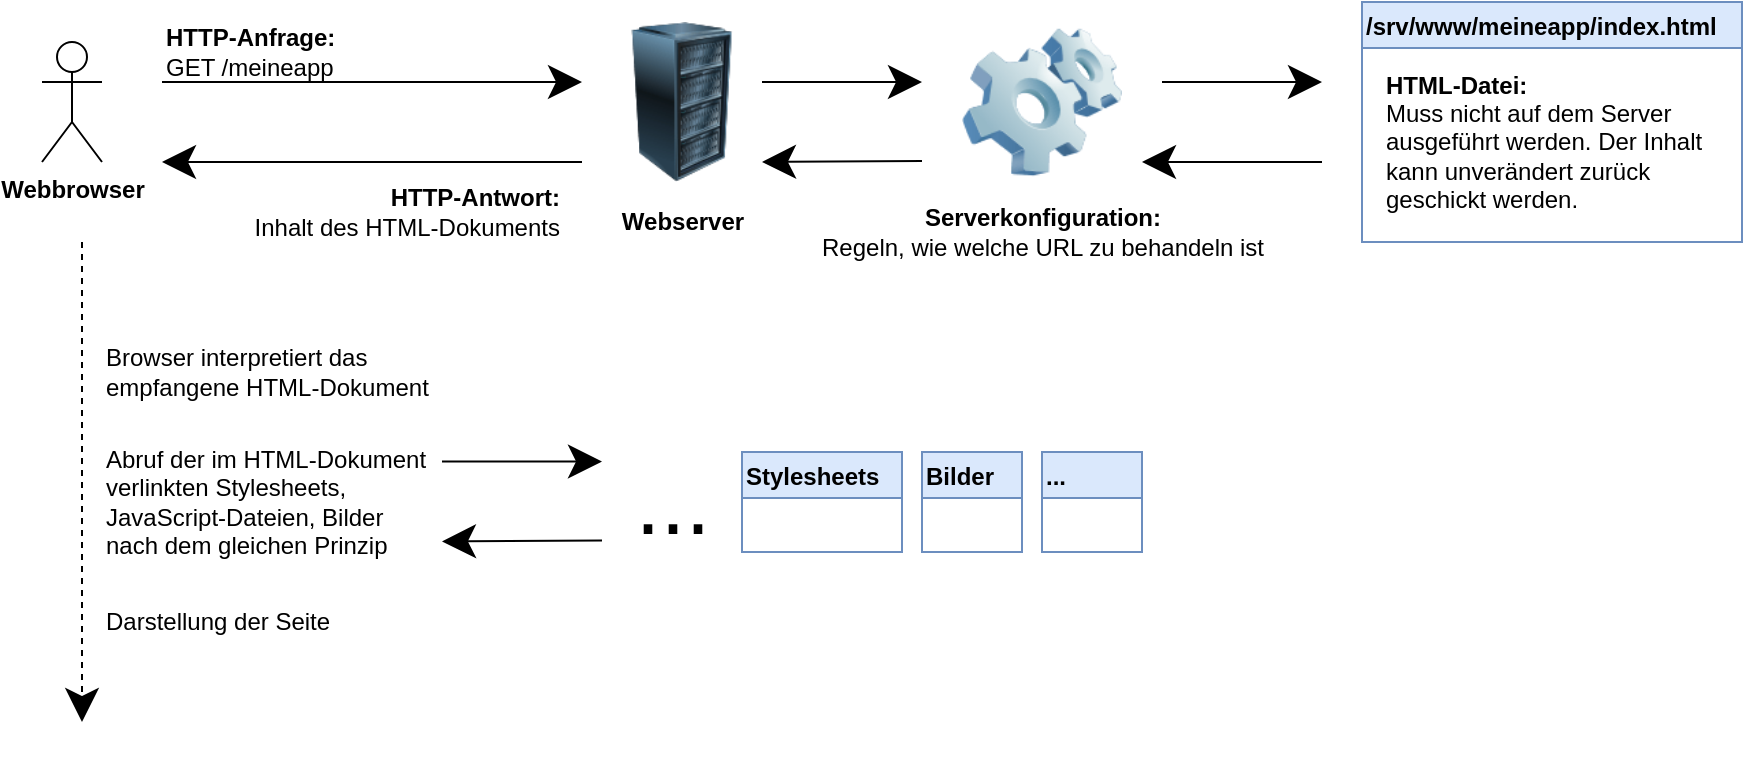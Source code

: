 <mxfile version="15.7.3" type="device" pages="4"><diagram id="6Bi4XaZkh_P6ISd3ASJ_" name="1 Abruf einer statischen Webseite"><mxGraphModel dx="1822" dy="770" grid="1" gridSize="10" guides="1" tooltips="1" connect="1" arrows="1" fold="1" page="0" pageScale="1" pageWidth="827" pageHeight="1169" math="0" shadow="0"><root><mxCell id="0"/><mxCell id="1" parent="0"/><mxCell id="jqC8MexU-MyvFzS2wLAM-1" value="&lt;b&gt;Webbrowser&lt;/b&gt;" style="shape=umlActor;verticalLabelPosition=bottom;verticalAlign=top;html=1;outlineConnect=0;hachureGap=4;pointerEvents=0;" parent="1" vertex="1"><mxGeometry x="-60" y="260" width="30" height="60" as="geometry"/></mxCell><mxCell id="jqC8MexU-MyvFzS2wLAM-3" value="" style="endArrow=classic;html=1;startSize=14;endSize=14;sourcePerimeterSpacing=8;targetPerimeterSpacing=8;" parent="1" edge="1"><mxGeometry width="50" height="50" relative="1" as="geometry"><mxPoint y="280" as="sourcePoint"/><mxPoint x="210" y="280" as="targetPoint"/></mxGeometry></mxCell><mxCell id="jqC8MexU-MyvFzS2wLAM-4" value="&lt;div&gt;&lt;b&gt;HTTP-Anfrage:&lt;/b&gt;&lt;/div&gt;&lt;div&gt;GET /meineapp&lt;br&gt;&lt;/div&gt;" style="text;html=1;align=left;verticalAlign=middle;resizable=0;points=[];autosize=1;strokeColor=none;fillColor=none;" parent="1" vertex="1"><mxGeometry y="250" width="100" height="30" as="geometry"/></mxCell><mxCell id="jqC8MexU-MyvFzS2wLAM-6" value="" style="image;html=1;image=img/lib/clip_art/computers/Server_Rack_128x128.png;hachureGap=4;pointerEvents=0;" parent="1" vertex="1"><mxGeometry x="220" y="250" width="80" height="80" as="geometry"/></mxCell><mxCell id="jqC8MexU-MyvFzS2wLAM-7" value="&lt;b&gt;Webserver&lt;/b&gt;" style="text;html=1;align=center;verticalAlign=middle;resizable=0;points=[];autosize=1;strokeColor=none;fillColor=none;" parent="1" vertex="1"><mxGeometry x="220" y="340" width="80" height="20" as="geometry"/></mxCell><mxCell id="jqC8MexU-MyvFzS2wLAM-8" value="" style="image;html=1;image=img/lib/clip_art/computers/Software_128x128.png;hachureGap=4;pointerEvents=0;align=left;" parent="1" vertex="1"><mxGeometry x="400" y="250" width="80" height="80" as="geometry"/></mxCell><mxCell id="jqC8MexU-MyvFzS2wLAM-9" value="&lt;div&gt;&lt;b&gt;Serverkonfiguration:&lt;/b&gt;&lt;/div&gt;&lt;div&gt;Regeln, wie welche URL zu behandeln ist&lt;br&gt;&lt;/div&gt;" style="text;html=1;align=center;verticalAlign=middle;resizable=0;points=[];autosize=1;strokeColor=none;fillColor=none;" parent="1" vertex="1"><mxGeometry x="320" y="340" width="240" height="30" as="geometry"/></mxCell><mxCell id="jqC8MexU-MyvFzS2wLAM-12" value="/srv/www/meineapp/index.html" style="swimlane;hachureGap=4;pointerEvents=0;align=left;fillColor=#dae8fc;strokeColor=#6c8ebf;collapsible=0;" parent="1" vertex="1"><mxGeometry x="600" y="240" width="190" height="120" as="geometry"/></mxCell><mxCell id="jqC8MexU-MyvFzS2wLAM-13" value="&lt;div&gt;&lt;b&gt;HTML-Datei:&lt;/b&gt;&lt;/div&gt;&lt;div&gt;Muss nicht auf dem Server&lt;/div&gt;&lt;div&gt;ausgeführt werden. Der Inhalt&lt;/div&gt;&lt;div&gt;kann unverändert zurück&lt;/div&gt;&lt;div&gt;geschickt werden.&lt;br&gt; &lt;/div&gt;" style="text;html=1;align=left;verticalAlign=middle;resizable=0;points=[];autosize=1;strokeColor=none;fillColor=none;" parent="jqC8MexU-MyvFzS2wLAM-12" vertex="1"><mxGeometry x="10" y="30" width="170" height="80" as="geometry"/></mxCell><mxCell id="jqC8MexU-MyvFzS2wLAM-14" value="" style="endArrow=classic;html=1;startSize=14;endSize=14;sourcePerimeterSpacing=8;targetPerimeterSpacing=8;" parent="1" edge="1"><mxGeometry width="50" height="50" relative="1" as="geometry"><mxPoint x="500" y="280" as="sourcePoint"/><mxPoint x="580" y="280" as="targetPoint"/></mxGeometry></mxCell><mxCell id="jqC8MexU-MyvFzS2wLAM-15" value="" style="endArrow=classic;html=1;startSize=14;endSize=14;sourcePerimeterSpacing=8;targetPerimeterSpacing=8;" parent="1" edge="1"><mxGeometry width="50" height="50" relative="1" as="geometry"><mxPoint x="580" y="320" as="sourcePoint"/><mxPoint x="490" y="320" as="targetPoint"/></mxGeometry></mxCell><mxCell id="jqC8MexU-MyvFzS2wLAM-16" value="" style="endArrow=classic;html=1;startSize=14;endSize=14;sourcePerimeterSpacing=8;targetPerimeterSpacing=8;" parent="1" edge="1"><mxGeometry width="50" height="50" relative="1" as="geometry"><mxPoint x="380" y="319.5" as="sourcePoint"/><mxPoint x="300" y="320" as="targetPoint"/></mxGeometry></mxCell><mxCell id="jqC8MexU-MyvFzS2wLAM-17" value="" style="endArrow=classic;html=1;startSize=14;endSize=14;sourcePerimeterSpacing=8;targetPerimeterSpacing=8;" parent="1" edge="1"><mxGeometry width="50" height="50" relative="1" as="geometry"><mxPoint x="210" y="320" as="sourcePoint"/><mxPoint y="320" as="targetPoint"/></mxGeometry></mxCell><mxCell id="jqC8MexU-MyvFzS2wLAM-18" value="&lt;div&gt;&lt;b&gt;HTTP-Antwort:&lt;/b&gt;&lt;br&gt;&lt;/div&gt;&lt;div&gt;Inhalt des HTML-Dokuments&lt;br&gt;&lt;/div&gt;" style="text;html=1;align=right;verticalAlign=middle;resizable=0;points=[];autosize=1;strokeColor=none;fillColor=none;" parent="1" vertex="1"><mxGeometry x="30" y="330" width="170" height="30" as="geometry"/></mxCell><mxCell id="1BkDJamxYQdREH6eYMuZ-1" value="" style="endArrow=classic;html=1;startSize=14;endSize=14;sourcePerimeterSpacing=8;targetPerimeterSpacing=8;dashed=1;" parent="1" edge="1"><mxGeometry width="50" height="50" relative="1" as="geometry"><mxPoint x="-40" y="360" as="sourcePoint"/><mxPoint x="-40" y="600" as="targetPoint"/></mxGeometry></mxCell><mxCell id="1BkDJamxYQdREH6eYMuZ-2" value="&lt;div&gt;Browser interpretiert das&lt;/div&gt;&lt;div&gt;empfangene HTML-Dokument&lt;/div&gt;" style="text;html=1;align=left;verticalAlign=middle;resizable=0;points=[];autosize=1;strokeColor=none;fillColor=none;" parent="1" vertex="1"><mxGeometry x="-30" y="410" width="170" height="30" as="geometry"/></mxCell><mxCell id="1BkDJamxYQdREH6eYMuZ-3" value="&lt;div&gt;Abruf der im HTML-Dokument&lt;/div&gt;&lt;div&gt;verlinkten Stylesheets,&lt;/div&gt;&lt;div&gt;JavaScript-Dateien, Bilder&lt;/div&gt;&lt;div&gt;nach dem gleichen Prinzip&lt;br&gt;&lt;/div&gt;" style="text;html=1;align=left;verticalAlign=middle;resizable=0;points=[];autosize=1;strokeColor=none;fillColor=none;" parent="1" vertex="1"><mxGeometry x="-30" y="460" width="170" height="60" as="geometry"/></mxCell><mxCell id="1BkDJamxYQdREH6eYMuZ-4" value="Darstellung der Seite" style="text;html=1;align=left;verticalAlign=middle;resizable=0;points=[];autosize=1;strokeColor=none;fillColor=none;" parent="1" vertex="1"><mxGeometry x="-30" y="540" width="130" height="20" as="geometry"/></mxCell><mxCell id="hoNiyi0gGvOe_K90AY4K-1" value="" style="endArrow=classic;html=1;startSize=14;endSize=14;sourcePerimeterSpacing=8;targetPerimeterSpacing=8;" parent="1" edge="1"><mxGeometry width="50" height="50" relative="1" as="geometry"><mxPoint x="300" y="280" as="sourcePoint"/><mxPoint x="380" y="280" as="targetPoint"/></mxGeometry></mxCell><mxCell id="Brb4juMZ3ZoMcR5l9zbI-1" value="" style="endArrow=classic;html=1;startSize=14;endSize=14;sourcePerimeterSpacing=8;targetPerimeterSpacing=8;" parent="1" edge="1"><mxGeometry width="50" height="50" relative="1" as="geometry"><mxPoint x="140" y="469.75" as="sourcePoint"/><mxPoint x="220" y="469.75" as="targetPoint"/></mxGeometry></mxCell><mxCell id="Brb4juMZ3ZoMcR5l9zbI-2" value="" style="endArrow=classic;html=1;startSize=14;endSize=14;sourcePerimeterSpacing=8;targetPerimeterSpacing=8;" parent="1" edge="1"><mxGeometry width="50" height="50" relative="1" as="geometry"><mxPoint x="220" y="509.25" as="sourcePoint"/><mxPoint x="140" y="509.75" as="targetPoint"/></mxGeometry></mxCell><mxCell id="Brb4juMZ3ZoMcR5l9zbI-3" value="&lt;font style=&quot;font-size: 45px&quot;&gt;...&lt;/font&gt;" style="text;html=1;align=center;verticalAlign=middle;resizable=0;points=[];autosize=1;strokeColor=none;fillColor=none;fontSize=12;fontColor=#000000;" parent="1" vertex="1"><mxGeometry x="230" y="475" width="50" height="30" as="geometry"/></mxCell><mxCell id="Brb4juMZ3ZoMcR5l9zbI-4" value="Stylesheets" style="swimlane;hachureGap=4;pointerEvents=0;align=left;fillColor=#dae8fc;strokeColor=#6c8ebf;collapsible=0;" parent="1" vertex="1"><mxGeometry x="290" y="465" width="80" height="50" as="geometry"/></mxCell><mxCell id="Brb4juMZ3ZoMcR5l9zbI-5" value="Bilder" style="swimlane;hachureGap=4;pointerEvents=0;align=left;fillColor=#dae8fc;strokeColor=#6c8ebf;collapsible=0;" parent="1" vertex="1"><mxGeometry x="380" y="465" width="50" height="50" as="geometry"/></mxCell><mxCell id="KNdse4caLzCBQZjGNC4v-1" value="..." style="swimlane;hachureGap=4;pointerEvents=0;align=left;fillColor=#dae8fc;strokeColor=#6c8ebf;collapsible=0;" parent="1" vertex="1"><mxGeometry x="440" y="465" width="50" height="50" as="geometry"/></mxCell></root></mxGraphModel></diagram><diagram name="2 Serverseitige Webanwendung" id="8ZKHBe3uhrZClAq3aWRI"><mxGraphModel dx="1822" dy="770" grid="1" gridSize="10" guides="1" tooltips="1" connect="1" arrows="1" fold="1" page="0" pageScale="1" pageWidth="827" pageHeight="1169" math="0" shadow="0"><root><mxCell id="5H4udm0Q67ttywEWqrtS-0"/><mxCell id="5H4udm0Q67ttywEWqrtS-1" parent="5H4udm0Q67ttywEWqrtS-0"/><mxCell id="5H4udm0Q67ttywEWqrtS-2" value="&lt;b&gt;Webbrowser&lt;/b&gt;" style="shape=umlActor;verticalLabelPosition=bottom;verticalAlign=top;html=1;outlineConnect=0;hachureGap=4;pointerEvents=0;" parent="5H4udm0Q67ttywEWqrtS-1" vertex="1"><mxGeometry x="-60" y="260" width="30" height="60" as="geometry"/></mxCell><mxCell id="5H4udm0Q67ttywEWqrtS-3" value="" style="endArrow=classic;html=1;startSize=14;endSize=14;sourcePerimeterSpacing=8;targetPerimeterSpacing=8;" parent="5H4udm0Q67ttywEWqrtS-1" edge="1"><mxGeometry width="50" height="50" relative="1" as="geometry"><mxPoint y="280" as="sourcePoint"/><mxPoint x="210" y="280" as="targetPoint"/></mxGeometry></mxCell><mxCell id="5H4udm0Q67ttywEWqrtS-4" value="&lt;div&gt;&lt;b&gt;HTTP-Anfrage:&lt;/b&gt;&lt;/div&gt;&lt;div&gt;GET /meineapp&lt;br&gt;&lt;/div&gt;" style="text;html=1;align=left;verticalAlign=middle;resizable=0;points=[];autosize=1;strokeColor=none;fillColor=none;" parent="5H4udm0Q67ttywEWqrtS-1" vertex="1"><mxGeometry y="250" width="100" height="30" as="geometry"/></mxCell><mxCell id="5H4udm0Q67ttywEWqrtS-5" value="" style="image;html=1;image=img/lib/clip_art/computers/Server_Rack_128x128.png;hachureGap=4;pointerEvents=0;" parent="5H4udm0Q67ttywEWqrtS-1" vertex="1"><mxGeometry x="220" y="250" width="80" height="80" as="geometry"/></mxCell><mxCell id="5H4udm0Q67ttywEWqrtS-6" value="&lt;b&gt;Webserver&lt;/b&gt;" style="text;html=1;align=center;verticalAlign=middle;resizable=0;points=[];autosize=1;strokeColor=none;fillColor=none;" parent="5H4udm0Q67ttywEWqrtS-1" vertex="1"><mxGeometry x="220" y="340" width="80" height="20" as="geometry"/></mxCell><mxCell id="5H4udm0Q67ttywEWqrtS-7" value="" style="image;html=1;image=img/lib/clip_art/computers/Software_128x128.png;hachureGap=4;pointerEvents=0;align=left;" parent="5H4udm0Q67ttywEWqrtS-1" vertex="1"><mxGeometry x="400" y="250" width="80" height="80" as="geometry"/></mxCell><mxCell id="5H4udm0Q67ttywEWqrtS-8" value="&lt;div&gt;&lt;b&gt;Serverkonfiguration:&lt;/b&gt;&lt;/div&gt;&lt;div&gt;Regeln, wie welche URL zu behandeln ist&lt;br&gt;&lt;/div&gt;" style="text;html=1;align=center;verticalAlign=middle;resizable=0;points=[];autosize=1;strokeColor=none;fillColor=none;" parent="5H4udm0Q67ttywEWqrtS-1" vertex="1"><mxGeometry x="320" y="340" width="240" height="30" as="geometry"/></mxCell><mxCell id="5H4udm0Q67ttywEWqrtS-10" value="/srv/www/meineapp/startpage.py" style="swimlane;hachureGap=4;pointerEvents=0;align=left;fillColor=#dae8fc;strokeColor=#6c8ebf;collapsible=0;" parent="5H4udm0Q67ttywEWqrtS-1" vertex="1"><mxGeometry x="940" y="230" width="220" height="160" as="geometry"/></mxCell><mxCell id="5H4udm0Q67ttywEWqrtS-11" value="&lt;div&gt;&lt;b&gt;Quellcode-Datei:&lt;/b&gt;&lt;/div&gt;&lt;div&gt;Wird auf dem Server ausgefürt&lt;/div&gt;&lt;div&gt;und die im URL-Routing ermittelte&lt;/div&gt;&lt;div&gt;Klasse/Methode/... wird ausgeführt,&lt;/div&gt;&lt;div&gt;um ein HTML-Dokument zur&lt;/div&gt;&lt;div&gt;Laufzeit zu generieren.&lt;/div&gt;&lt;div&gt;&lt;br&gt;&lt;/div&gt;&lt;div&gt;--&amp;gt; &quot;Serverseitiges HTML-Rendering&quot;&lt;br&gt;&lt;/div&gt;" style="text;html=1;align=left;verticalAlign=middle;resizable=0;points=[];autosize=1;strokeColor=none;fillColor=none;" parent="5H4udm0Q67ttywEWqrtS-10" vertex="1"><mxGeometry x="5" y="30" width="210" height="120" as="geometry"/></mxCell><mxCell id="5H4udm0Q67ttywEWqrtS-12" value="" style="endArrow=classic;html=1;startSize=14;endSize=14;sourcePerimeterSpacing=8;targetPerimeterSpacing=8;" parent="5H4udm0Q67ttywEWqrtS-1" edge="1"><mxGeometry width="50" height="50" relative="1" as="geometry"><mxPoint x="500" y="280" as="sourcePoint"/><mxPoint x="580" y="280" as="targetPoint"/></mxGeometry></mxCell><mxCell id="5H4udm0Q67ttywEWqrtS-13" value="" style="endArrow=classic;html=1;startSize=14;endSize=14;sourcePerimeterSpacing=8;targetPerimeterSpacing=8;" parent="5H4udm0Q67ttywEWqrtS-1" edge="1"><mxGeometry width="50" height="50" relative="1" as="geometry"><mxPoint x="580" y="320" as="sourcePoint"/><mxPoint x="490" y="320" as="targetPoint"/></mxGeometry></mxCell><mxCell id="5H4udm0Q67ttywEWqrtS-14" value="" style="endArrow=classic;html=1;startSize=14;endSize=14;sourcePerimeterSpacing=8;targetPerimeterSpacing=8;" parent="5H4udm0Q67ttywEWqrtS-1" edge="1"><mxGeometry width="50" height="50" relative="1" as="geometry"><mxPoint x="380" y="319.5" as="sourcePoint"/><mxPoint x="300" y="320" as="targetPoint"/></mxGeometry></mxCell><mxCell id="5H4udm0Q67ttywEWqrtS-15" value="" style="endArrow=classic;html=1;startSize=14;endSize=14;sourcePerimeterSpacing=8;targetPerimeterSpacing=8;" parent="5H4udm0Q67ttywEWqrtS-1" edge="1"><mxGeometry width="50" height="50" relative="1" as="geometry"><mxPoint x="210" y="320" as="sourcePoint"/><mxPoint y="320" as="targetPoint"/></mxGeometry></mxCell><mxCell id="5H4udm0Q67ttywEWqrtS-16" value="&lt;div&gt;&lt;b&gt;HTTP-Antwort:&lt;/b&gt;&lt;br&gt;&lt;/div&gt;&lt;div&gt;Generiertes HTML-Dokument&lt;br&gt;&lt;/div&gt;" style="text;html=1;align=right;verticalAlign=middle;resizable=0;points=[];autosize=1;strokeColor=none;fillColor=none;" parent="5H4udm0Q67ttywEWqrtS-1" vertex="1"><mxGeometry x="30" y="330" width="170" height="30" as="geometry"/></mxCell><mxCell id="5H4udm0Q67ttywEWqrtS-17" value="" style="endArrow=classic;html=1;startSize=14;endSize=14;sourcePerimeterSpacing=8;targetPerimeterSpacing=8;dashed=1;" parent="5H4udm0Q67ttywEWqrtS-1" edge="1"><mxGeometry width="50" height="50" relative="1" as="geometry"><mxPoint x="-40" y="360" as="sourcePoint"/><mxPoint x="-40" y="600" as="targetPoint"/></mxGeometry></mxCell><mxCell id="5H4udm0Q67ttywEWqrtS-18" value="&lt;div&gt;Browser interpretiert das&lt;/div&gt;&lt;div&gt;empfangene HTML-Dokument&lt;/div&gt;" style="text;html=1;align=left;verticalAlign=middle;resizable=0;points=[];autosize=1;strokeColor=none;fillColor=none;" parent="5H4udm0Q67ttywEWqrtS-1" vertex="1"><mxGeometry x="-30" y="410" width="170" height="30" as="geometry"/></mxCell><mxCell id="5H4udm0Q67ttywEWqrtS-19" value="&lt;div&gt;Abruf der im HTML-Dokument&lt;/div&gt;&lt;div&gt;verlinkten Stylesheets,&lt;/div&gt;&lt;div&gt;JavaScript-Dateien, Bilder&lt;/div&gt;&lt;div&gt;nach dem gleichen Prinzip&lt;br&gt;&lt;/div&gt;" style="text;html=1;align=left;verticalAlign=middle;resizable=0;points=[];autosize=1;strokeColor=none;fillColor=none;" parent="5H4udm0Q67ttywEWqrtS-1" vertex="1"><mxGeometry x="-30" y="460" width="170" height="60" as="geometry"/></mxCell><mxCell id="b4VBa6ZxgbaK6Fdl9tli-1" value="&lt;div align=&quot;center&quot;&gt;&lt;b&gt;Python/Java/PHP/...&lt;/b&gt;&lt;/div&gt;&lt;div align=&quot;center&quot;&gt;&lt;b&gt;+ Web-Framework&lt;br&gt;&lt;/b&gt;&lt;/div&gt;" style="image;html=1;image=img/lib/clip_art/computers/Server_Rack_128x128.png;hachureGap=4;pointerEvents=0;align=center;" parent="5H4udm0Q67ttywEWqrtS-1" vertex="1"><mxGeometry x="590" y="250" width="80" height="80" as="geometry"/></mxCell><mxCell id="mh7_6MP-CR8i0iYhJCX0-0" value="&lt;div align=&quot;center&quot;&gt;&lt;b&gt;Routingkonfiguration:&lt;/b&gt;&lt;/div&gt;&lt;div align=&quot;center&quot;&gt;Regeln, welche Klasse/Methode/...&lt;/div&gt;&lt;div align=&quot;center&quot;&gt;für welche URL aufzurufen ist&lt;br&gt;&lt;/div&gt;" style="image;html=1;image=img/lib/clip_art/computers/Software_128x128.png;hachureGap=4;pointerEvents=0;align=center;" parent="5H4udm0Q67ttywEWqrtS-1" vertex="1"><mxGeometry x="760" y="250" width="80" height="80" as="geometry"/></mxCell><mxCell id="mh7_6MP-CR8i0iYhJCX0-1" value="" style="endArrow=classic;html=1;startSize=14;endSize=14;sourcePerimeterSpacing=8;targetPerimeterSpacing=8;" parent="5H4udm0Q67ttywEWqrtS-1" edge="1"><mxGeometry width="50" height="50" relative="1" as="geometry"><mxPoint x="670" y="279" as="sourcePoint"/><mxPoint x="750" y="279" as="targetPoint"/></mxGeometry></mxCell><mxCell id="mh7_6MP-CR8i0iYhJCX0-2" value="" style="endArrow=classic;html=1;startSize=14;endSize=14;sourcePerimeterSpacing=8;targetPerimeterSpacing=8;" parent="5H4udm0Q67ttywEWqrtS-1" edge="1"><mxGeometry width="50" height="50" relative="1" as="geometry"><mxPoint x="750" y="319" as="sourcePoint"/><mxPoint x="660" y="319" as="targetPoint"/></mxGeometry></mxCell><mxCell id="mh7_6MP-CR8i0iYhJCX0-3" value="" style="endArrow=classic;html=1;startSize=14;endSize=14;sourcePerimeterSpacing=8;targetPerimeterSpacing=8;" parent="5H4udm0Q67ttywEWqrtS-1" edge="1"><mxGeometry width="50" height="50" relative="1" as="geometry"><mxPoint x="850" y="279" as="sourcePoint"/><mxPoint x="930" y="279" as="targetPoint"/></mxGeometry></mxCell><mxCell id="mh7_6MP-CR8i0iYhJCX0-4" value="" style="endArrow=classic;html=1;startSize=14;endSize=14;sourcePerimeterSpacing=8;targetPerimeterSpacing=8;" parent="5H4udm0Q67ttywEWqrtS-1" edge="1"><mxGeometry width="50" height="50" relative="1" as="geometry"><mxPoint x="930" y="319" as="sourcePoint"/><mxPoint x="840" y="319" as="targetPoint"/></mxGeometry></mxCell><mxCell id="mpKCkukjgOdltWiop0Il-0" value="Darstellung der Seite" style="text;html=1;align=left;verticalAlign=middle;resizable=0;points=[];autosize=1;strokeColor=none;fillColor=none;" parent="5H4udm0Q67ttywEWqrtS-1" vertex="1"><mxGeometry x="-30" y="540" width="130" height="20" as="geometry"/></mxCell><mxCell id="3qs-E6WxFfMhraOKo0r4-0" value="" style="endArrow=classic;html=1;startSize=14;endSize=14;sourcePerimeterSpacing=8;targetPerimeterSpacing=8;" parent="5H4udm0Q67ttywEWqrtS-1" edge="1"><mxGeometry width="50" height="50" relative="1" as="geometry"><mxPoint x="300" y="280" as="sourcePoint"/><mxPoint x="380" y="280" as="targetPoint"/></mxGeometry></mxCell><mxCell id="HFFnAhyAt28ay0tGxghv-0" value="" style="endArrow=classic;html=1;startSize=14;endSize=14;sourcePerimeterSpacing=8;targetPerimeterSpacing=8;" parent="5H4udm0Q67ttywEWqrtS-1" edge="1"><mxGeometry width="50" height="50" relative="1" as="geometry"><mxPoint x="140" y="469.75" as="sourcePoint"/><mxPoint x="220" y="469.75" as="targetPoint"/></mxGeometry></mxCell><mxCell id="HFFnAhyAt28ay0tGxghv-1" value="" style="endArrow=classic;html=1;startSize=14;endSize=14;sourcePerimeterSpacing=8;targetPerimeterSpacing=8;" parent="5H4udm0Q67ttywEWqrtS-1" edge="1"><mxGeometry width="50" height="50" relative="1" as="geometry"><mxPoint x="220" y="509.25" as="sourcePoint"/><mxPoint x="140" y="509.75" as="targetPoint"/></mxGeometry></mxCell><mxCell id="HFFnAhyAt28ay0tGxghv-2" value="&lt;font style=&quot;font-size: 45px&quot;&gt;...&lt;/font&gt;" style="text;html=1;align=center;verticalAlign=middle;resizable=0;points=[];autosize=1;strokeColor=none;fillColor=none;fontSize=12;fontColor=#000000;" parent="5H4udm0Q67ttywEWqrtS-1" vertex="1"><mxGeometry x="230" y="475" width="50" height="30" as="geometry"/></mxCell><mxCell id="HFFnAhyAt28ay0tGxghv-3" value="Stylesheets" style="swimlane;hachureGap=4;pointerEvents=0;align=left;fillColor=#dae8fc;strokeColor=#6c8ebf;collapsible=0;" parent="5H4udm0Q67ttywEWqrtS-1" vertex="1"><mxGeometry x="290" y="465" width="80" height="50" as="geometry"/></mxCell><mxCell id="HFFnAhyAt28ay0tGxghv-4" value="Bilder" style="swimlane;hachureGap=4;pointerEvents=0;align=left;fillColor=#dae8fc;strokeColor=#6c8ebf;collapsible=0;" parent="5H4udm0Q67ttywEWqrtS-1" vertex="1"><mxGeometry x="380" y="465" width="50" height="50" as="geometry"/></mxCell><mxCell id="vgMCsld4-szCeMo6iK0J-0" value="..." style="swimlane;hachureGap=4;pointerEvents=0;align=left;fillColor=#dae8fc;strokeColor=#6c8ebf;collapsible=0;" parent="5H4udm0Q67ttywEWqrtS-1" vertex="1"><mxGeometry x="440" y="465" width="50" height="50" as="geometry"/></mxCell></root></mxGraphModel></diagram><diagram name="3 Single Page App (ohne Backend)" id="V6P13FnyNTZCf04tWpGX"><mxGraphModel dx="1822" dy="770" grid="1" gridSize="10" guides="1" tooltips="1" connect="1" arrows="1" fold="1" page="0" pageScale="1" pageWidth="827" pageHeight="1169" math="0" shadow="0"><root><mxCell id="QWo6ekKmYrkzGntzLc4u-0"/><mxCell id="QWo6ekKmYrkzGntzLc4u-1" parent="QWo6ekKmYrkzGntzLc4u-0"/><mxCell id="QWo6ekKmYrkzGntzLc4u-2" value="&lt;b&gt;Webbrowser&lt;/b&gt;" style="shape=umlActor;verticalLabelPosition=bottom;verticalAlign=top;html=1;outlineConnect=0;hachureGap=4;pointerEvents=0;" parent="QWo6ekKmYrkzGntzLc4u-1" vertex="1"><mxGeometry x="-60" y="260" width="30" height="60" as="geometry"/></mxCell><mxCell id="QWo6ekKmYrkzGntzLc4u-3" value="" style="endArrow=classic;html=1;startSize=14;endSize=14;sourcePerimeterSpacing=8;targetPerimeterSpacing=8;" parent="QWo6ekKmYrkzGntzLc4u-1" edge="1"><mxGeometry width="50" height="50" relative="1" as="geometry"><mxPoint y="280" as="sourcePoint"/><mxPoint x="210" y="280" as="targetPoint"/></mxGeometry></mxCell><mxCell id="QWo6ekKmYrkzGntzLc4u-4" value="&lt;div&gt;&lt;b&gt;HTTP-Anfrage:&lt;/b&gt;&lt;/div&gt;&lt;div&gt;GET /meineapp&lt;br&gt;&lt;/div&gt;" style="text;html=1;align=left;verticalAlign=middle;resizable=0;points=[];autosize=1;strokeColor=none;fillColor=none;" parent="QWo6ekKmYrkzGntzLc4u-1" vertex="1"><mxGeometry y="250" width="100" height="30" as="geometry"/></mxCell><mxCell id="QWo6ekKmYrkzGntzLc4u-5" value="" style="image;html=1;image=img/lib/clip_art/computers/Server_Rack_128x128.png;hachureGap=4;pointerEvents=0;" parent="QWo6ekKmYrkzGntzLc4u-1" vertex="1"><mxGeometry x="220" y="250" width="80" height="80" as="geometry"/></mxCell><mxCell id="QWo6ekKmYrkzGntzLc4u-6" value="&lt;b&gt;Webserver&lt;/b&gt;" style="text;html=1;align=center;verticalAlign=middle;resizable=0;points=[];autosize=1;strokeColor=none;fillColor=none;" parent="QWo6ekKmYrkzGntzLc4u-1" vertex="1"><mxGeometry x="220" y="340" width="80" height="20" as="geometry"/></mxCell><mxCell id="QWo6ekKmYrkzGntzLc4u-7" value="" style="image;html=1;image=img/lib/clip_art/computers/Software_128x128.png;hachureGap=4;pointerEvents=0;align=left;" parent="QWo6ekKmYrkzGntzLc4u-1" vertex="1"><mxGeometry x="400" y="250" width="80" height="80" as="geometry"/></mxCell><mxCell id="QWo6ekKmYrkzGntzLc4u-8" value="&lt;div&gt;&lt;b&gt;Serverkonfiguration:&lt;/b&gt;&lt;/div&gt;&lt;div&gt;Regeln, wie welche URL zu behandeln ist&lt;br&gt;&lt;/div&gt;" style="text;html=1;align=center;verticalAlign=middle;resizable=0;points=[];autosize=1;strokeColor=none;fillColor=none;" parent="QWo6ekKmYrkzGntzLc4u-1" vertex="1"><mxGeometry x="320" y="340" width="240" height="30" as="geometry"/></mxCell><mxCell id="QWo6ekKmYrkzGntzLc4u-9" value="" style="endArrow=classic;html=1;startSize=14;endSize=14;sourcePerimeterSpacing=8;targetPerimeterSpacing=8;" parent="QWo6ekKmYrkzGntzLc4u-1" edge="1"><mxGeometry width="50" height="50" relative="1" as="geometry"><mxPoint x="300" y="280" as="sourcePoint"/><mxPoint x="380" y="280" as="targetPoint"/></mxGeometry></mxCell><mxCell id="QWo6ekKmYrkzGntzLc4u-12" value="" style="endArrow=classic;html=1;startSize=14;endSize=14;sourcePerimeterSpacing=8;targetPerimeterSpacing=8;" parent="QWo6ekKmYrkzGntzLc4u-1" edge="1"><mxGeometry width="50" height="50" relative="1" as="geometry"><mxPoint x="500" y="280" as="sourcePoint"/><mxPoint x="580" y="280" as="targetPoint"/></mxGeometry></mxCell><mxCell id="QWo6ekKmYrkzGntzLc4u-13" value="" style="endArrow=classic;html=1;startSize=14;endSize=14;sourcePerimeterSpacing=8;targetPerimeterSpacing=8;" parent="QWo6ekKmYrkzGntzLc4u-1" edge="1"><mxGeometry width="50" height="50" relative="1" as="geometry"><mxPoint x="580" y="320" as="sourcePoint"/><mxPoint x="490" y="320" as="targetPoint"/></mxGeometry></mxCell><mxCell id="QWo6ekKmYrkzGntzLc4u-14" value="" style="endArrow=classic;html=1;startSize=14;endSize=14;sourcePerimeterSpacing=8;targetPerimeterSpacing=8;" parent="QWo6ekKmYrkzGntzLc4u-1" edge="1"><mxGeometry width="50" height="50" relative="1" as="geometry"><mxPoint x="380" y="319.5" as="sourcePoint"/><mxPoint x="300" y="320" as="targetPoint"/></mxGeometry></mxCell><mxCell id="QWo6ekKmYrkzGntzLc4u-15" value="" style="endArrow=classic;html=1;startSize=14;endSize=14;sourcePerimeterSpacing=8;targetPerimeterSpacing=8;" parent="QWo6ekKmYrkzGntzLc4u-1" edge="1"><mxGeometry width="50" height="50" relative="1" as="geometry"><mxPoint x="210" y="320" as="sourcePoint"/><mxPoint y="320" as="targetPoint"/></mxGeometry></mxCell><mxCell id="QWo6ekKmYrkzGntzLc4u-16" value="&lt;div&gt;&lt;b&gt;HTTP-Antwort:&lt;/b&gt;&lt;br&gt;&lt;/div&gt;&lt;div&gt;Inhalt des HTML-Dokuments&lt;br&gt;&lt;/div&gt;" style="text;html=1;align=right;verticalAlign=middle;resizable=0;points=[];autosize=1;strokeColor=none;fillColor=none;" parent="QWo6ekKmYrkzGntzLc4u-1" vertex="1"><mxGeometry x="30" y="330" width="170" height="30" as="geometry"/></mxCell><mxCell id="QWo6ekKmYrkzGntzLc4u-18" value="" style="endArrow=classic;html=1;startSize=14;endSize=14;sourcePerimeterSpacing=8;targetPerimeterSpacing=8;dashed=1;" parent="QWo6ekKmYrkzGntzLc4u-1" edge="1"><mxGeometry width="50" height="50" relative="1" as="geometry"><mxPoint x="-40" y="360" as="sourcePoint"/><mxPoint x="-40" y="600" as="targetPoint"/></mxGeometry></mxCell><mxCell id="QWo6ekKmYrkzGntzLc4u-19" value="&lt;div&gt;Browser interpretiert das&lt;/div&gt;&lt;div&gt;empfangene HTML-Dokument&lt;/div&gt;" style="text;html=1;align=left;verticalAlign=middle;resizable=0;points=[];autosize=1;strokeColor=none;fillColor=none;" parent="QWo6ekKmYrkzGntzLc4u-1" vertex="1"><mxGeometry x="-30" y="410" width="170" height="30" as="geometry"/></mxCell><mxCell id="QWo6ekKmYrkzGntzLc4u-20" value="&lt;div&gt;Abruf der im HTML-Dokument&lt;/div&gt;&lt;div&gt;verlinkten Stylesheets,&lt;/div&gt;&lt;div&gt;JavaScript-Dateien, Bilder&lt;/div&gt;&lt;div&gt;nach dem gleichen Prinzip&lt;br&gt;&lt;/div&gt;" style="text;html=1;align=left;verticalAlign=middle;resizable=0;points=[];autosize=1;strokeColor=none;fillColor=none;" parent="QWo6ekKmYrkzGntzLc4u-1" vertex="1"><mxGeometry x="-30" y="460" width="170" height="60" as="geometry"/></mxCell><mxCell id="QWo6ekKmYrkzGntzLc4u-21" value="&lt;div&gt;&lt;b&gt;Darstellung der Seite mit&lt;/b&gt;&lt;/div&gt;&lt;div&gt;&lt;b&gt;dem Grundgerüst der App&lt;/b&gt;&lt;br&gt;&lt;/div&gt;" style="text;html=1;align=left;verticalAlign=middle;resizable=0;points=[];autosize=1;strokeColor=none;fillColor=none;" parent="QWo6ekKmYrkzGntzLc4u-1" vertex="1"><mxGeometry x="-30" y="540" width="160" height="30" as="geometry"/></mxCell><mxCell id="2PzuF79dHt5vNkX-P2lD-0" value="&lt;b&gt;URL-Router (JavaScript):&lt;/b&gt;&lt;br&gt;Regeln, welcher JavaScript-Code&lt;br&gt;für welche URL aufzurufen ist" style="image;image=img/lib/clip_art/computers/Virtual_Application_128x128.png;hachureGap=4;pointerEvents=0;fontSize=12;fontColor=#000000;align=center;spacing=2;labelBackgroundColor=none;fontStyle=0;html=1;" parent="QWo6ekKmYrkzGntzLc4u-1" vertex="1"><mxGeometry x="-80" y="610" width="80" height="80" as="geometry"/></mxCell><mxCell id="7N4QREBloroPeZJfog7S-0" value="page-start/page-start.js" style="swimlane;hachureGap=4;pointerEvents=0;align=left;fillColor=#dae8fc;strokeColor=#6c8ebf;collapsible=0;" parent="QWo6ekKmYrkzGntzLc4u-1" vertex="1"><mxGeometry x="-150" y="800" width="210" height="160" as="geometry"/></mxCell><mxCell id="7N4QREBloroPeZJfog7S-1" value="&lt;div&gt;&lt;b&gt;JavaScript-Datei:&lt;/b&gt;&lt;/div&gt;&lt;div&gt;Enhtält eine Klasse oder Funktion,&lt;/div&gt;&lt;div&gt;um zur Laufzeit die HTML-Elemente&lt;br&gt;zur Darstellung der ausgewählten&lt;/div&gt;&lt;div&gt;&quot;Ansicht&quot; zu generieren.&lt;br&gt;&lt;/div&gt;" style="text;html=1;align=left;verticalAlign=middle;resizable=0;points=[];autosize=1;strokeColor=none;fillColor=none;" parent="7N4QREBloroPeZJfog7S-0" vertex="1"><mxGeometry x="5" y="40" width="200" height="80" as="geometry"/></mxCell><mxCell id="7N4QREBloroPeZJfog7S-3" value="" style="endArrow=classic;html=1;startSize=14;endSize=14;sourcePerimeterSpacing=8;targetPerimeterSpacing=8;dashed=1;" parent="QWo6ekKmYrkzGntzLc4u-1" edge="1"><mxGeometry width="50" height="50" relative="1" as="geometry"><mxPoint x="-40.5" y="750" as="sourcePoint"/><mxPoint x="-40" y="790" as="targetPoint"/></mxGeometry></mxCell><mxCell id="7N4QREBloroPeZJfog7S-4" value="" style="endArrow=classic;html=1;startSize=14;endSize=14;sourcePerimeterSpacing=8;targetPerimeterSpacing=8;dashed=1;" parent="QWo6ekKmYrkzGntzLc4u-1" edge="1"><mxGeometry width="50" height="50" relative="1" as="geometry"><mxPoint x="-40.5" y="980" as="sourcePoint"/><mxPoint x="-100" y="640" as="targetPoint"/><Array as="points"><mxPoint x="-40" y="1200"/><mxPoint x="-240" y="1200"/><mxPoint x="-240" y="640"/></Array></mxGeometry></mxCell><mxCell id="7N4QREBloroPeZJfog7S-5" value="&lt;div&gt;&lt;b&gt;Darstellung der mit JavaScript&lt;/b&gt;&lt;/div&gt;&lt;div&gt;&lt;b&gt;zur Laufzeit generierten&lt;/b&gt;&lt;/div&gt;&lt;div&gt;&lt;b&gt;HTML-Elemente&lt;br&gt;&lt;/b&gt;&lt;/div&gt;" style="text;html=1;align=left;verticalAlign=middle;resizable=0;points=[];autosize=1;strokeColor=none;fillColor=none;" parent="QWo6ekKmYrkzGntzLc4u-1" vertex="1"><mxGeometry x="-30" y="980" width="190" height="50" as="geometry"/></mxCell><mxCell id="7N4QREBloroPeZJfog7S-6" value="&lt;div&gt;Ggf.  weitere Inhalte&lt;br&gt;&lt;/div&gt;&lt;div&gt;vom Server nachladen&lt;/div&gt;&lt;div&gt;(verlinkte Inhalte im HTML)&lt;br&gt;&lt;/div&gt;" style="text;html=1;align=left;verticalAlign=middle;resizable=0;points=[];autosize=1;strokeColor=none;fillColor=none;fontSize=12;fontColor=#000000;" parent="QWo6ekKmYrkzGntzLc4u-1" vertex="1"><mxGeometry x="-30" y="1060" width="160" height="50" as="geometry"/></mxCell><mxCell id="XHCfSlHUI20x_zDKGLce-0" value="&lt;div&gt;Ggf.  weitere Inhalte&lt;br&gt;&lt;/div&gt;&lt;div&gt;vom Server nachladen&lt;/div&gt;&lt;div&gt;(gesteuert durch JavaScript)&lt;br&gt;&lt;/div&gt;" style="text;html=1;align=left;verticalAlign=middle;resizable=0;points=[];autosize=1;strokeColor=none;fillColor=none;fontSize=12;fontColor=#000000;" parent="QWo6ekKmYrkzGntzLc4u-1" vertex="1"><mxGeometry x="80" y="855" width="170" height="50" as="geometry"/></mxCell><mxCell id="XHCfSlHUI20x_zDKGLce-1" value="" style="endArrow=classic;html=1;startSize=14;endSize=14;sourcePerimeterSpacing=8;targetPerimeterSpacing=8;" parent="QWo6ekKmYrkzGntzLc4u-1" edge="1"><mxGeometry width="50" height="50" relative="1" as="geometry"><mxPoint x="240" y="855" as="sourcePoint"/><mxPoint x="320" y="855" as="targetPoint"/></mxGeometry></mxCell><mxCell id="XHCfSlHUI20x_zDKGLce-2" value="" style="endArrow=classic;html=1;startSize=14;endSize=14;sourcePerimeterSpacing=8;targetPerimeterSpacing=8;" parent="QWo6ekKmYrkzGntzLc4u-1" edge="1"><mxGeometry width="50" height="50" relative="1" as="geometry"><mxPoint x="320" y="894.5" as="sourcePoint"/><mxPoint x="240" y="895" as="targetPoint"/></mxGeometry></mxCell><mxCell id="XHCfSlHUI20x_zDKGLce-3" value="" style="endArrow=classic;html=1;startSize=14;endSize=14;sourcePerimeterSpacing=8;targetPerimeterSpacing=8;" parent="QWo6ekKmYrkzGntzLc4u-1" edge="1"><mxGeometry width="50" height="50" relative="1" as="geometry"><mxPoint x="120" y="1064.75" as="sourcePoint"/><mxPoint x="200" y="1064.75" as="targetPoint"/></mxGeometry></mxCell><mxCell id="XHCfSlHUI20x_zDKGLce-4" value="" style="endArrow=classic;html=1;startSize=14;endSize=14;sourcePerimeterSpacing=8;targetPerimeterSpacing=8;" parent="QWo6ekKmYrkzGntzLc4u-1" edge="1"><mxGeometry width="50" height="50" relative="1" as="geometry"><mxPoint x="200" y="1104.25" as="sourcePoint"/><mxPoint x="120" y="1104.75" as="targetPoint"/></mxGeometry></mxCell><mxCell id="XHCfSlHUI20x_zDKGLce-5" value="&lt;font style=&quot;font-size: 45px&quot;&gt;...&lt;/font&gt;" style="text;html=1;align=center;verticalAlign=middle;resizable=0;points=[];autosize=1;strokeColor=none;fillColor=none;fontSize=12;fontColor=#000000;" parent="QWo6ekKmYrkzGntzLc4u-1" vertex="1"><mxGeometry x="320" y="855" width="50" height="30" as="geometry"/></mxCell><mxCell id="XHCfSlHUI20x_zDKGLce-6" value="&lt;font style=&quot;font-size: 45px&quot;&gt;...&lt;/font&gt;" style="text;html=1;align=center;verticalAlign=middle;resizable=0;points=[];autosize=1;strokeColor=none;fillColor=none;fontSize=12;fontColor=#000000;" parent="QWo6ekKmYrkzGntzLc4u-1" vertex="1"><mxGeometry x="210" y="1070" width="50" height="30" as="geometry"/></mxCell><mxCell id="XHCfSlHUI20x_zDKGLce-7" value="&lt;div&gt;Klick auf einen internen&lt;/div&gt;&lt;div&gt;Link der Anwendung&lt;br&gt;&lt;/div&gt;" style="text;html=1;align=left;verticalAlign=middle;resizable=0;points=[];autosize=1;strokeColor=none;fillColor=none;fontSize=12;fontColor=#0066CC;fontStyle=1" parent="QWo6ekKmYrkzGntzLc4u-1" vertex="1"><mxGeometry x="-30" y="1160" width="150" height="30" as="geometry"/></mxCell><mxCell id="XHCfSlHUI20x_zDKGLce-9" value="JavaScript-Code" style="swimlane;hachureGap=4;pointerEvents=0;align=left;fillColor=#dae8fc;strokeColor=#6c8ebf;collapsible=0;" parent="QWo6ekKmYrkzGntzLc4u-1" vertex="1"><mxGeometry x="385" y="845" width="110" height="50" as="geometry"/></mxCell><mxCell id="XHCfSlHUI20x_zDKGLce-11" value="HTML-Fragmente" style="swimlane;hachureGap=4;pointerEvents=0;align=left;fillColor=#dae8fc;strokeColor=#6c8ebf;collapsible=0;" parent="QWo6ekKmYrkzGntzLc4u-1" vertex="1"><mxGeometry x="510" y="845" width="110" height="50" as="geometry"/></mxCell><mxCell id="JmFeVIgT6a6VDHS_10l_-0" value="Stylesheets" style="swimlane;hachureGap=4;pointerEvents=0;align=left;fillColor=#dae8fc;strokeColor=#6c8ebf;collapsible=0;" parent="QWo6ekKmYrkzGntzLc4u-1" vertex="1"><mxGeometry x="270" y="1060" width="80" height="50" as="geometry"/></mxCell><mxCell id="JmFeVIgT6a6VDHS_10l_-1" value="Bilder" style="swimlane;hachureGap=4;pointerEvents=0;align=left;fillColor=#dae8fc;strokeColor=#6c8ebf;collapsible=0;" parent="QWo6ekKmYrkzGntzLc4u-1" vertex="1"><mxGeometry x="360" y="1060" width="50" height="50" as="geometry"/></mxCell><mxCell id="JmFeVIgT6a6VDHS_10l_-2" value="Videos" style="swimlane;hachureGap=4;pointerEvents=0;align=left;fillColor=#dae8fc;strokeColor=#6c8ebf;collapsible=0;" parent="QWo6ekKmYrkzGntzLc4u-1" vertex="1"><mxGeometry x="420" y="1060" width="50" height="50" as="geometry"/></mxCell><mxCell id="JmFeVIgT6a6VDHS_10l_-3" value="..." style="swimlane;hachureGap=4;pointerEvents=0;align=left;fillColor=#dae8fc;strokeColor=#6c8ebf;collapsible=0;" parent="QWo6ekKmYrkzGntzLc4u-1" vertex="1"><mxGeometry x="480" y="1060" width="50" height="50" as="geometry"/></mxCell><mxCell id="pzNhKDXc5sLj3t7WY_Lp-0" value="/srv/www/meineapp/index.html" style="swimlane;hachureGap=4;pointerEvents=0;align=left;fillColor=#dae8fc;strokeColor=#6c8ebf;collapsible=0;" parent="QWo6ekKmYrkzGntzLc4u-1" vertex="1"><mxGeometry x="600" y="240" width="190" height="120" as="geometry"/></mxCell><mxCell id="pzNhKDXc5sLj3t7WY_Lp-1" value="&lt;div&gt;&lt;b&gt;HTML-Datei:&lt;/b&gt;&lt;/div&gt;&lt;div&gt;Muss nicht auf dem Server&lt;/div&gt;&lt;div&gt;ausgeführt werden. Der Inhalt&lt;/div&gt;&lt;div&gt;kann unverändert zurück&lt;/div&gt;&lt;div&gt;geschickt werden.&lt;br&gt; &lt;/div&gt;" style="text;html=1;align=left;verticalAlign=middle;resizable=0;points=[];autosize=1;strokeColor=none;fillColor=none;" parent="pzNhKDXc5sLj3t7WY_Lp-0" vertex="1"><mxGeometry x="10" y="30" width="170" height="80" as="geometry"/></mxCell><mxCell id="kezIfORfCxFZwSVMdSXA-0" value="" style="endArrow=classic;html=1;startSize=14;endSize=14;sourcePerimeterSpacing=8;targetPerimeterSpacing=8;" parent="QWo6ekKmYrkzGntzLc4u-1" edge="1"><mxGeometry width="50" height="50" relative="1" as="geometry"><mxPoint x="140" y="469.75" as="sourcePoint"/><mxPoint x="220" y="469.75" as="targetPoint"/></mxGeometry></mxCell><mxCell id="kezIfORfCxFZwSVMdSXA-1" value="" style="endArrow=classic;html=1;startSize=14;endSize=14;sourcePerimeterSpacing=8;targetPerimeterSpacing=8;" parent="QWo6ekKmYrkzGntzLc4u-1" edge="1"><mxGeometry width="50" height="50" relative="1" as="geometry"><mxPoint x="220" y="509.25" as="sourcePoint"/><mxPoint x="140" y="509.75" as="targetPoint"/></mxGeometry></mxCell><mxCell id="kezIfORfCxFZwSVMdSXA-2" value="&lt;font style=&quot;font-size: 45px&quot;&gt;...&lt;/font&gt;" style="text;html=1;align=center;verticalAlign=middle;resizable=0;points=[];autosize=1;strokeColor=none;fillColor=none;fontSize=12;fontColor=#000000;" parent="QWo6ekKmYrkzGntzLc4u-1" vertex="1"><mxGeometry x="230" y="475" width="50" height="30" as="geometry"/></mxCell><mxCell id="kezIfORfCxFZwSVMdSXA-3" value="Stylesheets" style="swimlane;hachureGap=4;pointerEvents=0;align=left;fillColor=#dae8fc;strokeColor=#6c8ebf;collapsible=0;" parent="QWo6ekKmYrkzGntzLc4u-1" vertex="1"><mxGeometry x="290" y="465" width="80" height="50" as="geometry"/></mxCell><mxCell id="kezIfORfCxFZwSVMdSXA-4" value="Bilder" style="swimlane;hachureGap=4;pointerEvents=0;align=left;fillColor=#dae8fc;strokeColor=#6c8ebf;collapsible=0;" parent="QWo6ekKmYrkzGntzLc4u-1" vertex="1"><mxGeometry x="380" y="465" width="50" height="50" as="geometry"/></mxCell><mxCell id="mQXUVkIkGSgAbSjR-HEu-0" value="..." style="swimlane;hachureGap=4;pointerEvents=0;align=left;fillColor=#dae8fc;strokeColor=#6c8ebf;collapsible=0;" parent="QWo6ekKmYrkzGntzLc4u-1" vertex="1"><mxGeometry x="440" y="465" width="50" height="50" as="geometry"/></mxCell></root></mxGraphModel></diagram><diagram name="4 Single Page App (mit Backend)" id="kqvyiIgRlzuSULVPet39"><mxGraphModel dx="1822" dy="770" grid="1" gridSize="10" guides="1" tooltips="1" connect="1" arrows="1" fold="1" page="0" pageScale="1" pageWidth="827" pageHeight="1169" math="0" shadow="0"><root><mxCell id="hByDZbAzzvEMvbFO2gRL-0"/><mxCell id="hByDZbAzzvEMvbFO2gRL-1" parent="hByDZbAzzvEMvbFO2gRL-0"/><mxCell id="hByDZbAzzvEMvbFO2gRL-2" value="&lt;b&gt;Webbrowser&lt;/b&gt;" style="shape=umlActor;verticalLabelPosition=bottom;verticalAlign=top;html=1;outlineConnect=0;hachureGap=4;pointerEvents=0;" parent="hByDZbAzzvEMvbFO2gRL-1" vertex="1"><mxGeometry x="-60" y="260" width="30" height="60" as="geometry"/></mxCell><mxCell id="hByDZbAzzvEMvbFO2gRL-3" value="" style="endArrow=classic;html=1;startSize=14;endSize=14;sourcePerimeterSpacing=8;targetPerimeterSpacing=8;" parent="hByDZbAzzvEMvbFO2gRL-1" edge="1"><mxGeometry width="50" height="50" relative="1" as="geometry"><mxPoint y="280" as="sourcePoint"/><mxPoint x="210" y="280" as="targetPoint"/></mxGeometry></mxCell><mxCell id="hByDZbAzzvEMvbFO2gRL-4" value="&lt;div&gt;&lt;b&gt;HTTP-Anfrage:&lt;/b&gt;&lt;/div&gt;&lt;div&gt;GET /meineapp&lt;br&gt;&lt;/div&gt;" style="text;html=1;align=left;verticalAlign=middle;resizable=0;points=[];autosize=1;strokeColor=none;fillColor=none;" parent="hByDZbAzzvEMvbFO2gRL-1" vertex="1"><mxGeometry y="250" width="100" height="30" as="geometry"/></mxCell><mxCell id="hByDZbAzzvEMvbFO2gRL-5" value="" style="image;html=1;image=img/lib/clip_art/computers/Server_Rack_128x128.png;hachureGap=4;pointerEvents=0;" parent="hByDZbAzzvEMvbFO2gRL-1" vertex="1"><mxGeometry x="220" y="250" width="80" height="80" as="geometry"/></mxCell><mxCell id="hByDZbAzzvEMvbFO2gRL-6" value="&lt;b&gt;Webserver&lt;/b&gt;" style="text;html=1;align=center;verticalAlign=middle;resizable=0;points=[];autosize=1;strokeColor=none;fillColor=none;" parent="hByDZbAzzvEMvbFO2gRL-1" vertex="1"><mxGeometry x="220" y="340" width="80" height="20" as="geometry"/></mxCell><mxCell id="hByDZbAzzvEMvbFO2gRL-7" value="" style="image;html=1;image=img/lib/clip_art/computers/Software_128x128.png;hachureGap=4;pointerEvents=0;align=left;" parent="hByDZbAzzvEMvbFO2gRL-1" vertex="1"><mxGeometry x="400" y="250" width="80" height="80" as="geometry"/></mxCell><mxCell id="hByDZbAzzvEMvbFO2gRL-8" value="&lt;div&gt;&lt;b&gt;Serverkonfiguration:&lt;/b&gt;&lt;/div&gt;&lt;div&gt;Regeln, wie welche URL zu behandeln ist&lt;br&gt;&lt;/div&gt;" style="text;html=1;align=center;verticalAlign=middle;resizable=0;points=[];autosize=1;strokeColor=none;fillColor=none;" parent="hByDZbAzzvEMvbFO2gRL-1" vertex="1"><mxGeometry x="320" y="340" width="240" height="30" as="geometry"/></mxCell><mxCell id="hByDZbAzzvEMvbFO2gRL-9" value="" style="endArrow=classic;html=1;startSize=14;endSize=14;sourcePerimeterSpacing=8;targetPerimeterSpacing=8;" parent="hByDZbAzzvEMvbFO2gRL-1" edge="1"><mxGeometry width="50" height="50" relative="1" as="geometry"><mxPoint x="300" y="280" as="sourcePoint"/><mxPoint x="380" y="280" as="targetPoint"/></mxGeometry></mxCell><mxCell id="hByDZbAzzvEMvbFO2gRL-12" value="" style="endArrow=classic;html=1;startSize=14;endSize=14;sourcePerimeterSpacing=8;targetPerimeterSpacing=8;" parent="hByDZbAzzvEMvbFO2gRL-1" edge="1"><mxGeometry width="50" height="50" relative="1" as="geometry"><mxPoint x="500" y="280" as="sourcePoint"/><mxPoint x="580" y="280" as="targetPoint"/></mxGeometry></mxCell><mxCell id="hByDZbAzzvEMvbFO2gRL-13" value="" style="endArrow=classic;html=1;startSize=14;endSize=14;sourcePerimeterSpacing=8;targetPerimeterSpacing=8;" parent="hByDZbAzzvEMvbFO2gRL-1" edge="1"><mxGeometry width="50" height="50" relative="1" as="geometry"><mxPoint x="580" y="320" as="sourcePoint"/><mxPoint x="490" y="320" as="targetPoint"/></mxGeometry></mxCell><mxCell id="hByDZbAzzvEMvbFO2gRL-14" value="" style="endArrow=classic;html=1;startSize=14;endSize=14;sourcePerimeterSpacing=8;targetPerimeterSpacing=8;" parent="hByDZbAzzvEMvbFO2gRL-1" edge="1"><mxGeometry width="50" height="50" relative="1" as="geometry"><mxPoint x="380" y="319.5" as="sourcePoint"/><mxPoint x="300" y="320" as="targetPoint"/></mxGeometry></mxCell><mxCell id="hByDZbAzzvEMvbFO2gRL-15" value="" style="endArrow=classic;html=1;startSize=14;endSize=14;sourcePerimeterSpacing=8;targetPerimeterSpacing=8;" parent="hByDZbAzzvEMvbFO2gRL-1" edge="1"><mxGeometry width="50" height="50" relative="1" as="geometry"><mxPoint x="210" y="320" as="sourcePoint"/><mxPoint y="320" as="targetPoint"/></mxGeometry></mxCell><mxCell id="hByDZbAzzvEMvbFO2gRL-16" value="&lt;div&gt;&lt;b&gt;HTTP-Antwort:&lt;/b&gt;&lt;br&gt;&lt;/div&gt;&lt;div&gt;Inhalt des HTML-Dokuments&lt;br&gt;&lt;/div&gt;" style="text;html=1;align=right;verticalAlign=middle;resizable=0;points=[];autosize=1;strokeColor=none;fillColor=none;" parent="hByDZbAzzvEMvbFO2gRL-1" vertex="1"><mxGeometry x="30" y="330" width="170" height="30" as="geometry"/></mxCell><mxCell id="hByDZbAzzvEMvbFO2gRL-18" value="" style="endArrow=classic;html=1;startSize=14;endSize=14;sourcePerimeterSpacing=8;targetPerimeterSpacing=8;dashed=1;" parent="hByDZbAzzvEMvbFO2gRL-1" edge="1"><mxGeometry width="50" height="50" relative="1" as="geometry"><mxPoint x="-40" y="360" as="sourcePoint"/><mxPoint x="-40" y="600" as="targetPoint"/></mxGeometry></mxCell><mxCell id="hByDZbAzzvEMvbFO2gRL-19" value="&lt;div&gt;Browser interpretiert das&lt;/div&gt;&lt;div&gt;empfangene HTML-Dokument&lt;/div&gt;" style="text;html=1;align=left;verticalAlign=middle;resizable=0;points=[];autosize=1;strokeColor=none;fillColor=none;" parent="hByDZbAzzvEMvbFO2gRL-1" vertex="1"><mxGeometry x="-30" y="410" width="170" height="30" as="geometry"/></mxCell><mxCell id="hByDZbAzzvEMvbFO2gRL-20" value="&lt;div&gt;Abruf der im HTML-Dokument&lt;/div&gt;&lt;div&gt;verlinkten Stylesheets,&lt;/div&gt;&lt;div&gt;JavaScript-Dateien, Bilder&lt;/div&gt;&lt;div&gt;nach dem gleichen Prinzip&lt;br&gt;&lt;/div&gt;" style="text;html=1;align=left;verticalAlign=middle;resizable=0;points=[];autosize=1;strokeColor=none;fillColor=none;" parent="hByDZbAzzvEMvbFO2gRL-1" vertex="1"><mxGeometry x="-30" y="460" width="170" height="60" as="geometry"/></mxCell><mxCell id="hByDZbAzzvEMvbFO2gRL-21" value="&lt;div&gt;&lt;b&gt;Darstellung der Seite mit&lt;/b&gt;&lt;/div&gt;&lt;div&gt;&lt;b&gt;dem Grundgerüst der App&lt;/b&gt;&lt;br&gt;&lt;/div&gt;" style="text;html=1;align=left;verticalAlign=middle;resizable=0;points=[];autosize=1;strokeColor=none;fillColor=none;" parent="hByDZbAzzvEMvbFO2gRL-1" vertex="1"><mxGeometry x="-30" y="540" width="160" height="30" as="geometry"/></mxCell><mxCell id="hByDZbAzzvEMvbFO2gRL-22" value="&lt;b&gt;URL-Router (JavaScript):&lt;/b&gt;&lt;br&gt;Regeln, welcher JavaScript-Code&lt;br&gt;für welche URL aufzurufen ist" style="image;image=img/lib/clip_art/computers/Virtual_Application_128x128.png;hachureGap=4;pointerEvents=0;fontSize=12;fontColor=#000000;align=center;spacing=2;labelBackgroundColor=none;fontStyle=0;html=1;" parent="hByDZbAzzvEMvbFO2gRL-1" vertex="1"><mxGeometry x="-80" y="610" width="80" height="80" as="geometry"/></mxCell><mxCell id="hByDZbAzzvEMvbFO2gRL-23" value="page-start/page-start.js" style="swimlane;hachureGap=4;pointerEvents=0;align=left;fillColor=#dae8fc;strokeColor=#6c8ebf;collapsible=0;" parent="hByDZbAzzvEMvbFO2gRL-1" vertex="1"><mxGeometry x="-150" y="800" width="210" height="160" as="geometry"/></mxCell><mxCell id="hByDZbAzzvEMvbFO2gRL-24" value="&lt;div&gt;&lt;b&gt;JavaScript-Datei:&lt;/b&gt;&lt;/div&gt;&lt;div&gt;Enhtält eine Klasse oder Funktion,&lt;/div&gt;&lt;div&gt;um zur Laufzeit die HTML-Elemente&lt;br&gt;zur Darstellung der ausgewählten&lt;/div&gt;&lt;div&gt;&quot;Ansicht&quot; zu generieren.&lt;br&gt;&lt;/div&gt;" style="text;html=1;align=left;verticalAlign=middle;resizable=0;points=[];autosize=1;strokeColor=none;fillColor=none;" parent="hByDZbAzzvEMvbFO2gRL-23" vertex="1"><mxGeometry x="5" y="40" width="200" height="80" as="geometry"/></mxCell><mxCell id="hByDZbAzzvEMvbFO2gRL-25" value="" style="endArrow=classic;html=1;startSize=14;endSize=14;sourcePerimeterSpacing=8;targetPerimeterSpacing=8;dashed=1;" parent="hByDZbAzzvEMvbFO2gRL-1" edge="1"><mxGeometry width="50" height="50" relative="1" as="geometry"><mxPoint x="-40.5" y="750" as="sourcePoint"/><mxPoint x="-40" y="790" as="targetPoint"/></mxGeometry></mxCell><mxCell id="hByDZbAzzvEMvbFO2gRL-26" value="" style="endArrow=classic;html=1;startSize=14;endSize=14;sourcePerimeterSpacing=8;targetPerimeterSpacing=8;dashed=1;" parent="hByDZbAzzvEMvbFO2gRL-1" edge="1"><mxGeometry width="50" height="50" relative="1" as="geometry"><mxPoint x="-40.5" y="980" as="sourcePoint"/><mxPoint x="-100" y="640" as="targetPoint"/><Array as="points"><mxPoint x="-40" y="1200"/><mxPoint x="-240" y="1200"/><mxPoint x="-240" y="640"/></Array></mxGeometry></mxCell><mxCell id="hByDZbAzzvEMvbFO2gRL-27" value="&lt;div&gt;&lt;span&gt;Darstellung der mit JavaScript&lt;/span&gt;&lt;/div&gt;&lt;div&gt;&lt;span&gt;zur Laufzeit generierten&lt;/span&gt;&lt;/div&gt;&lt;div&gt;&lt;span&gt;HTML-Elemente&lt;br&gt;&lt;/span&gt;&lt;/div&gt;" style="text;html=1;align=left;verticalAlign=middle;resizable=0;points=[];autosize=1;strokeColor=none;fillColor=none;fontColor=default;fontStyle=0" parent="hByDZbAzzvEMvbFO2gRL-1" vertex="1"><mxGeometry x="-30" y="980" width="170" height="50" as="geometry"/></mxCell><mxCell id="hByDZbAzzvEMvbFO2gRL-28" value="&lt;div&gt;Ggf.  weitere Inhalte&lt;br&gt;&lt;/div&gt;&lt;div&gt;vom Server nachladen&lt;/div&gt;&lt;div&gt;(verlinkte Inhalte im HTML)&lt;br&gt;&lt;/div&gt;" style="text;html=1;align=left;verticalAlign=middle;resizable=0;points=[];autosize=1;strokeColor=none;fillColor=none;fontSize=12;fontColor=#000000;" parent="hByDZbAzzvEMvbFO2gRL-1" vertex="1"><mxGeometry x="-30" y="1060" width="160" height="50" as="geometry"/></mxCell><mxCell id="hByDZbAzzvEMvbFO2gRL-29" value="&lt;div&gt;Ggf.  weitere Inhalte&lt;br&gt;&lt;/div&gt;&lt;div&gt;vom Server nachladen&lt;/div&gt;&lt;div&gt;(gesteuert durch JavaScript)&lt;br&gt;&lt;/div&gt;" style="text;html=1;align=left;verticalAlign=middle;resizable=0;points=[];autosize=1;strokeColor=none;fillColor=none;fontSize=12;fontColor=#000000;" parent="hByDZbAzzvEMvbFO2gRL-1" vertex="1"><mxGeometry x="80" y="810" width="170" height="50" as="geometry"/></mxCell><mxCell id="hByDZbAzzvEMvbFO2gRL-30" value="" style="endArrow=classic;html=1;startSize=14;endSize=14;sourcePerimeterSpacing=8;targetPerimeterSpacing=8;" parent="hByDZbAzzvEMvbFO2gRL-1" edge="1"><mxGeometry width="50" height="50" relative="1" as="geometry"><mxPoint x="240" y="810" as="sourcePoint"/><mxPoint x="320" y="810" as="targetPoint"/></mxGeometry></mxCell><mxCell id="hByDZbAzzvEMvbFO2gRL-31" value="" style="endArrow=classic;html=1;startSize=14;endSize=14;sourcePerimeterSpacing=8;targetPerimeterSpacing=8;" parent="hByDZbAzzvEMvbFO2gRL-1" edge="1"><mxGeometry width="50" height="50" relative="1" as="geometry"><mxPoint x="320" y="849.5" as="sourcePoint"/><mxPoint x="240" y="850" as="targetPoint"/></mxGeometry></mxCell><mxCell id="hByDZbAzzvEMvbFO2gRL-32" value="" style="endArrow=classic;html=1;startSize=14;endSize=14;sourcePerimeterSpacing=8;targetPerimeterSpacing=8;" parent="hByDZbAzzvEMvbFO2gRL-1" edge="1"><mxGeometry width="50" height="50" relative="1" as="geometry"><mxPoint x="120" y="1064.75" as="sourcePoint"/><mxPoint x="200" y="1064.75" as="targetPoint"/></mxGeometry></mxCell><mxCell id="hByDZbAzzvEMvbFO2gRL-33" value="" style="endArrow=classic;html=1;startSize=14;endSize=14;sourcePerimeterSpacing=8;targetPerimeterSpacing=8;" parent="hByDZbAzzvEMvbFO2gRL-1" edge="1"><mxGeometry width="50" height="50" relative="1" as="geometry"><mxPoint x="200" y="1104.25" as="sourcePoint"/><mxPoint x="120" y="1104.75" as="targetPoint"/></mxGeometry></mxCell><mxCell id="hByDZbAzzvEMvbFO2gRL-34" value="&lt;font style=&quot;font-size: 45px&quot;&gt;...&lt;/font&gt;" style="text;html=1;align=center;verticalAlign=middle;resizable=0;points=[];autosize=1;strokeColor=none;fillColor=none;fontSize=12;fontColor=#000000;" parent="hByDZbAzzvEMvbFO2gRL-1" vertex="1"><mxGeometry x="320" y="810" width="50" height="30" as="geometry"/></mxCell><mxCell id="hByDZbAzzvEMvbFO2gRL-35" value="&lt;font style=&quot;font-size: 45px&quot;&gt;...&lt;/font&gt;" style="text;html=1;align=center;verticalAlign=middle;resizable=0;points=[];autosize=1;strokeColor=none;fillColor=none;fontSize=12;fontColor=#000000;" parent="hByDZbAzzvEMvbFO2gRL-1" vertex="1"><mxGeometry x="210" y="1070" width="50" height="30" as="geometry"/></mxCell><mxCell id="hByDZbAzzvEMvbFO2gRL-36" value="&lt;div&gt;Klick auf einen internen&lt;/div&gt;&lt;div&gt;Link der Anwendung&lt;br&gt;&lt;/div&gt;" style="text;html=1;align=left;verticalAlign=middle;resizable=0;points=[];autosize=1;strokeColor=none;fillColor=none;fontSize=12;fontColor=#0066CC;fontStyle=1" parent="hByDZbAzzvEMvbFO2gRL-1" vertex="1"><mxGeometry x="-30" y="1160" width="150" height="30" as="geometry"/></mxCell><mxCell id="hByDZbAzzvEMvbFO2gRL-39" value="Stylesheets" style="swimlane;hachureGap=4;pointerEvents=0;align=left;fillColor=#dae8fc;strokeColor=#6c8ebf;collapsible=0;" parent="hByDZbAzzvEMvbFO2gRL-1" vertex="1"><mxGeometry x="270" y="1060" width="80" height="50" as="geometry"/></mxCell><mxCell id="hByDZbAzzvEMvbFO2gRL-40" value="Bilder" style="swimlane;hachureGap=4;pointerEvents=0;align=left;fillColor=#dae8fc;strokeColor=#6c8ebf;collapsible=0;" parent="hByDZbAzzvEMvbFO2gRL-1" vertex="1"><mxGeometry x="360" y="1060" width="50" height="50" as="geometry"/></mxCell><mxCell id="hByDZbAzzvEMvbFO2gRL-41" value="Videos" style="swimlane;hachureGap=4;pointerEvents=0;align=left;fillColor=#dae8fc;strokeColor=#6c8ebf;collapsible=0;" parent="hByDZbAzzvEMvbFO2gRL-1" vertex="1"><mxGeometry x="420" y="1060" width="50" height="50" as="geometry"/></mxCell><mxCell id="hByDZbAzzvEMvbFO2gRL-42" value="..." style="swimlane;hachureGap=4;pointerEvents=0;align=left;fillColor=#dae8fc;strokeColor=#6c8ebf;collapsible=0;" parent="hByDZbAzzvEMvbFO2gRL-1" vertex="1"><mxGeometry x="480" y="1060" width="50" height="50" as="geometry"/></mxCell><mxCell id="gQdxKBZ4ArCtxySRDByN-8" value="/srv/www/meineapp/startpage.py" style="swimlane;hachureGap=4;pointerEvents=0;align=left;fillColor=#dae8fc;strokeColor=#6c8ebf;collapsible=0;" parent="hByDZbAzzvEMvbFO2gRL-1" vertex="1"><mxGeometry x="970" y="330" width="220" height="160" as="geometry"/></mxCell><mxCell id="gQdxKBZ4ArCtxySRDByN-9" value="&lt;div&gt;&lt;b&gt;Quellcode-Datei:&lt;/b&gt;&lt;/div&gt;&lt;div&gt;Wird auf dem Server ausgefürt&lt;/div&gt;&lt;div&gt;und die im URL-Routing ermittelte&lt;/div&gt;&lt;div&gt;Klasse/Methode/... wird ausgeführt,&lt;/div&gt;&lt;div&gt;&lt;font color=&quot;#0066CC&quot;&gt;um ein HTML-Dokument zur&lt;/font&gt;&lt;/div&gt;&lt;div&gt;&lt;font color=&quot;#0066CC&quot;&gt;Laufzeit zu generieren.&lt;/font&gt;&lt;/div&gt;&lt;div&gt;&lt;br&gt;&lt;/div&gt;&lt;div&gt;--&amp;gt; &quot;Serverseitiges HTML-Rendering&quot;&lt;br&gt;&lt;/div&gt;" style="text;html=1;align=left;verticalAlign=middle;resizable=0;points=[];autosize=1;strokeColor=none;fillColor=none;" parent="gQdxKBZ4ArCtxySRDByN-8" vertex="1"><mxGeometry x="5" y="30" width="210" height="120" as="geometry"/></mxCell><mxCell id="gQdxKBZ4ArCtxySRDByN-10" value="&lt;div align=&quot;center&quot;&gt;&lt;b&gt;Python/Java/PHP/...&lt;/b&gt;&lt;/div&gt;&lt;div align=&quot;center&quot;&gt;&lt;b&gt;+ Web-Framework&lt;br&gt;&lt;/b&gt;&lt;/div&gt;" style="image;html=1;image=img/lib/clip_art/computers/Server_Rack_128x128.png;hachureGap=4;pointerEvents=0;align=center;" parent="hByDZbAzzvEMvbFO2gRL-1" vertex="1"><mxGeometry x="620" y="350" width="80" height="80" as="geometry"/></mxCell><mxCell id="gQdxKBZ4ArCtxySRDByN-11" value="&lt;div align=&quot;center&quot;&gt;&lt;b&gt;Routingkonfiguration:&lt;/b&gt;&lt;/div&gt;&lt;div align=&quot;center&quot;&gt;Regeln, welche Klasse/Methode/...&lt;/div&gt;&lt;div align=&quot;center&quot;&gt;für welche URL aufzurufen ist&lt;br&gt;&lt;/div&gt;" style="image;html=1;image=img/lib/clip_art/computers/Software_128x128.png;hachureGap=4;pointerEvents=0;align=center;" parent="hByDZbAzzvEMvbFO2gRL-1" vertex="1"><mxGeometry x="790" y="350" width="80" height="80" as="geometry"/></mxCell><mxCell id="gQdxKBZ4ArCtxySRDByN-12" value="" style="endArrow=classic;html=1;startSize=14;endSize=14;sourcePerimeterSpacing=8;targetPerimeterSpacing=8;" parent="hByDZbAzzvEMvbFO2gRL-1" edge="1"><mxGeometry width="50" height="50" relative="1" as="geometry"><mxPoint x="700" y="379" as="sourcePoint"/><mxPoint x="780" y="379" as="targetPoint"/></mxGeometry></mxCell><mxCell id="gQdxKBZ4ArCtxySRDByN-13" value="" style="endArrow=classic;html=1;startSize=14;endSize=14;sourcePerimeterSpacing=8;targetPerimeterSpacing=8;" parent="hByDZbAzzvEMvbFO2gRL-1" edge="1"><mxGeometry width="50" height="50" relative="1" as="geometry"><mxPoint x="780" y="419" as="sourcePoint"/><mxPoint x="690" y="419" as="targetPoint"/></mxGeometry></mxCell><mxCell id="gQdxKBZ4ArCtxySRDByN-14" value="" style="endArrow=classic;html=1;startSize=14;endSize=14;sourcePerimeterSpacing=8;targetPerimeterSpacing=8;" parent="hByDZbAzzvEMvbFO2gRL-1" edge="1"><mxGeometry width="50" height="50" relative="1" as="geometry"><mxPoint x="880" y="379" as="sourcePoint"/><mxPoint x="960" y="379" as="targetPoint"/></mxGeometry></mxCell><mxCell id="gQdxKBZ4ArCtxySRDByN-15" value="" style="endArrow=classic;html=1;startSize=14;endSize=14;sourcePerimeterSpacing=8;targetPerimeterSpacing=8;" parent="hByDZbAzzvEMvbFO2gRL-1" edge="1"><mxGeometry width="50" height="50" relative="1" as="geometry"><mxPoint x="960" y="419" as="sourcePoint"/><mxPoint x="870" y="419" as="targetPoint"/></mxGeometry></mxCell><mxCell id="gQdxKBZ4ArCtxySRDByN-16" value="" style="endArrow=none;html=1;fontSize=12;fontColor=#0066CC;startSize=14;endSize=14;sourcePerimeterSpacing=8;targetPerimeterSpacing=8;strokeWidth=2;" parent="hByDZbAzzvEMvbFO2gRL-1" edge="1"><mxGeometry width="50" height="50" relative="1" as="geometry"><mxPoint x="600" y="500" as="sourcePoint"/><mxPoint x="600" y="120" as="targetPoint"/></mxGeometry></mxCell><mxCell id="gQdxKBZ4ArCtxySRDByN-17" value="Entweder oder" style="text;html=1;align=center;verticalAlign=middle;resizable=0;points=[];autosize=1;strokeColor=none;fillColor=none;fontSize=12;fontColor=#990000;labelBackgroundColor=none;rotation=-90;" parent="hByDZbAzzvEMvbFO2gRL-1" vertex="1"><mxGeometry x="550" y="290" width="90" height="20" as="geometry"/></mxCell><mxCell id="gQdxKBZ4ArCtxySRDByN-18" value="&lt;div&gt;Ggf. REST-Webservice aufrufen.&lt;/div&gt;&lt;div&gt;um Daten vom Server abzurufen&lt;/div&gt;&lt;div&gt;oder eine Aktion auf dem Server&lt;/div&gt;&lt;div&gt;auszulösen&lt;br&gt;&lt;/div&gt;" style="text;html=1;align=left;verticalAlign=middle;resizable=0;points=[];autosize=1;strokeColor=none;fillColor=none;fontSize=12;fontColor=#000000;fontStyle=1" parent="hByDZbAzzvEMvbFO2gRL-1" vertex="1"><mxGeometry x="80" y="895" width="200" height="60" as="geometry"/></mxCell><mxCell id="gQdxKBZ4ArCtxySRDByN-19" value="" style="endArrow=classic;html=1;startSize=14;endSize=14;sourcePerimeterSpacing=8;targetPerimeterSpacing=8;strokeColor=#CC0000;startArrow=none;startFill=0;" parent="hByDZbAzzvEMvbFO2gRL-1" edge="1"><mxGeometry width="50" height="50" relative="1" as="geometry"><mxPoint x="290" y="900" as="sourcePoint"/><mxPoint x="670" y="480" as="targetPoint"/><Array as="points"><mxPoint x="670" y="900"/></Array></mxGeometry></mxCell><mxCell id="gQdxKBZ4ArCtxySRDByN-23" value="" style="endArrow=none;html=1;startSize=14;endSize=14;sourcePerimeterSpacing=8;targetPerimeterSpacing=8;strokeColor=#CC0000;startArrow=classic;startFill=1;endFill=0;" parent="hByDZbAzzvEMvbFO2gRL-1" edge="1"><mxGeometry width="50" height="50" relative="1" as="geometry"><mxPoint x="290" y="940" as="sourcePoint"/><mxPoint x="710" y="480" as="targetPoint"/><Array as="points"><mxPoint x="710" y="940"/></Array></mxGeometry></mxCell><mxCell id="gQdxKBZ4ArCtxySRDByN-24" value="/srv/www/meineapp/webservice.py" style="swimlane;hachureGap=4;pointerEvents=0;align=left;fillColor=#dae8fc;strokeColor=#6c8ebf;collapsible=0;" parent="hByDZbAzzvEMvbFO2gRL-1" vertex="1"><mxGeometry x="970" y="540" width="225" height="170" as="geometry"/></mxCell><mxCell id="gQdxKBZ4ArCtxySRDByN-25" value="&lt;div&gt;&lt;b&gt;Quellcode-Datei:&lt;/b&gt;&lt;/div&gt;&lt;div&gt;Wird auf dem Server ausgefürt&lt;/div&gt;&lt;div&gt;und die im URL-Routing ermittelte&lt;/div&gt;&lt;div&gt;Klasse/Methode/... wird ausgeführt,&lt;/div&gt;&lt;div&gt;um eine bestimmte Aktion anzustoßen&lt;/div&gt;&lt;div&gt;und das Ergebnis im JSON/XML/...-&lt;/div&gt;&lt;div&gt;Format zurückzuliefern.&lt;br&gt;&lt;/div&gt;&lt;div&gt;&lt;br&gt;&lt;/div&gt;&lt;div&gt;--&amp;gt; &quot;Webservice&quot;&lt;br&gt;&lt;/div&gt;" style="text;html=1;align=left;verticalAlign=middle;resizable=0;points=[];autosize=1;strokeColor=none;fillColor=none;" parent="gQdxKBZ4ArCtxySRDByN-24" vertex="1"><mxGeometry x="5" y="30" width="220" height="130" as="geometry"/></mxCell><mxCell id="gQdxKBZ4ArCtxySRDByN-26" value="" style="endArrow=classic;html=1;startSize=14;endSize=14;sourcePerimeterSpacing=8;targetPerimeterSpacing=8;strokeColor=#CC0000;" parent="hByDZbAzzvEMvbFO2gRL-1" edge="1"><mxGeometry width="50" height="50" relative="1" as="geometry"><mxPoint x="850" y="490" as="sourcePoint"/><mxPoint x="960" y="590" as="targetPoint"/></mxGeometry></mxCell><mxCell id="gQdxKBZ4ArCtxySRDByN-27" value="" style="endArrow=none;html=1;startSize=14;endSize=14;sourcePerimeterSpacing=8;targetPerimeterSpacing=8;strokeColor=#CC0000;startArrow=classic;startFill=1;endFill=0;" parent="hByDZbAzzvEMvbFO2gRL-1" edge="1"><mxGeometry width="50" height="50" relative="1" as="geometry"><mxPoint x="800" y="490" as="sourcePoint"/><mxPoint x="950" y="630" as="targetPoint"/></mxGeometry></mxCell><mxCell id="SzteJDB3IP7Hkjf7Y-T7-0" value="/srv/www/meineapp/index.html" style="swimlane;hachureGap=4;pointerEvents=0;align=left;fillColor=#dae8fc;strokeColor=#6c8ebf;collapsible=0;" parent="hByDZbAzzvEMvbFO2gRL-1" vertex="1"><mxGeometry x="640" y="150" width="190" height="120" as="geometry"/></mxCell><mxCell id="SzteJDB3IP7Hkjf7Y-T7-1" value="&lt;div&gt;&lt;b&gt;HTML-Datei:&lt;/b&gt;&lt;/div&gt;&lt;div&gt;Muss nicht auf dem Server&lt;/div&gt;&lt;div&gt;ausgeführt werden. Der Inhalt&lt;/div&gt;&lt;div&gt;kann unverändert zurück&lt;/div&gt;&lt;div&gt;geschickt werden.&lt;br&gt; &lt;/div&gt;" style="text;html=1;align=left;verticalAlign=middle;resizable=0;points=[];autosize=1;strokeColor=none;fillColor=none;" parent="SzteJDB3IP7Hkjf7Y-T7-0" vertex="1"><mxGeometry x="10" y="30" width="170" height="80" as="geometry"/></mxCell><mxCell id="BtkZbzuFsTS3e21haQaX-0" value="" style="endArrow=classic;html=1;startSize=14;endSize=14;sourcePerimeterSpacing=8;targetPerimeterSpacing=8;" parent="hByDZbAzzvEMvbFO2gRL-1" edge="1"><mxGeometry width="50" height="50" relative="1" as="geometry"><mxPoint x="140" y="469.75" as="sourcePoint"/><mxPoint x="220" y="469.75" as="targetPoint"/></mxGeometry></mxCell><mxCell id="BtkZbzuFsTS3e21haQaX-1" value="" style="endArrow=classic;html=1;startSize=14;endSize=14;sourcePerimeterSpacing=8;targetPerimeterSpacing=8;" parent="hByDZbAzzvEMvbFO2gRL-1" edge="1"><mxGeometry width="50" height="50" relative="1" as="geometry"><mxPoint x="220" y="509.25" as="sourcePoint"/><mxPoint x="140" y="509.75" as="targetPoint"/></mxGeometry></mxCell><mxCell id="BtkZbzuFsTS3e21haQaX-2" value="&lt;font style=&quot;font-size: 45px&quot;&gt;...&lt;/font&gt;" style="text;html=1;align=center;verticalAlign=middle;resizable=0;points=[];autosize=1;strokeColor=none;fillColor=none;fontSize=12;fontColor=#000000;" parent="hByDZbAzzvEMvbFO2gRL-1" vertex="1"><mxGeometry x="230" y="475" width="50" height="30" as="geometry"/></mxCell><mxCell id="BtkZbzuFsTS3e21haQaX-3" value="Stylesheets" style="swimlane;hachureGap=4;pointerEvents=0;align=left;fillColor=#dae8fc;strokeColor=#6c8ebf;collapsible=0;" parent="hByDZbAzzvEMvbFO2gRL-1" vertex="1"><mxGeometry x="290" y="465" width="80" height="50" as="geometry"/></mxCell><mxCell id="BtkZbzuFsTS3e21haQaX-4" value="Bilder" style="swimlane;hachureGap=4;pointerEvents=0;align=left;fillColor=#dae8fc;strokeColor=#6c8ebf;collapsible=0;" parent="hByDZbAzzvEMvbFO2gRL-1" vertex="1"><mxGeometry x="380" y="465" width="50" height="50" as="geometry"/></mxCell><mxCell id="u0Cjj7atFBcnKTTAq262-0" value="JavaScript-Code" style="swimlane;hachureGap=4;pointerEvents=0;align=left;fillColor=#dae8fc;strokeColor=#6c8ebf;collapsible=0;" parent="hByDZbAzzvEMvbFO2gRL-1" vertex="1"><mxGeometry x="380" y="800" width="110" height="50" as="geometry"/></mxCell><mxCell id="u0Cjj7atFBcnKTTAq262-1" value="HTML-Fragmente" style="swimlane;hachureGap=4;pointerEvents=0;align=left;fillColor=#dae8fc;strokeColor=#6c8ebf;collapsible=0;" parent="hByDZbAzzvEMvbFO2gRL-1" vertex="1"><mxGeometry x="505" y="800" width="110" height="50" as="geometry"/></mxCell><mxCell id="u0Cjj7atFBcnKTTAq262-2" value="..." style="swimlane;hachureGap=4;pointerEvents=0;align=left;fillColor=#dae8fc;strokeColor=#6c8ebf;collapsible=0;" parent="hByDZbAzzvEMvbFO2gRL-1" vertex="1"><mxGeometry x="440" y="465" width="50" height="50" as="geometry"/></mxCell></root></mxGraphModel></diagram></mxfile>